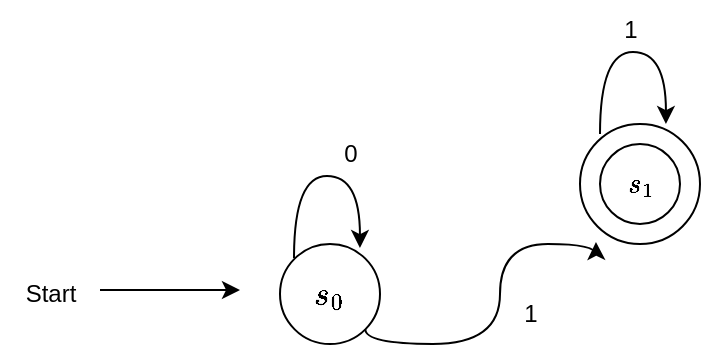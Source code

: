 <mxfile version="22.1.8" type="github">
  <diagram name="Page-1" id="ybzCyzjzrBIjxjXgnPTU">
    <mxGraphModel dx="752" dy="719" grid="1" gridSize="10" guides="1" tooltips="1" connect="1" arrows="1" fold="1" page="1" pageScale="1" pageWidth="827" pageHeight="1169" math="1" shadow="0">
      <root>
        <mxCell id="0" />
        <mxCell id="1" parent="0" />
        <mxCell id="CgL_ZDY28gAJw_bUbSmP-2" value="&lt;font style=&quot;font-size: 14px;&quot;&gt;$$s_0$$&lt;/font&gt;" style="ellipse;whiteSpace=wrap;html=1;aspect=fixed;" vertex="1" parent="1">
          <mxGeometry x="360" y="350" width="50" height="50" as="geometry" />
        </mxCell>
        <mxCell id="CgL_ZDY28gAJw_bUbSmP-4" style="edgeStyle=orthogonalEdgeStyle;rounded=0;orthogonalLoop=1;jettySize=auto;html=1;" edge="1" parent="1">
          <mxGeometry relative="1" as="geometry">
            <mxPoint x="340" y="373" as="targetPoint" />
            <mxPoint x="270" y="373" as="sourcePoint" />
          </mxGeometry>
        </mxCell>
        <mxCell id="CgL_ZDY28gAJw_bUbSmP-3" value="Start" style="text;html=1;align=center;verticalAlign=middle;resizable=0;points=[];autosize=1;strokeColor=none;fillColor=none;" vertex="1" parent="1">
          <mxGeometry x="220" y="360" width="50" height="30" as="geometry" />
        </mxCell>
        <mxCell id="CgL_ZDY28gAJw_bUbSmP-5" value="" style="curved=1;endArrow=classic;html=1;rounded=0;edgeStyle=orthogonalEdgeStyle;entryX=0.133;entryY=0.983;entryDx=0;entryDy=0;entryPerimeter=0;exitX=1;exitY=1;exitDx=0;exitDy=0;" edge="1" parent="1" source="CgL_ZDY28gAJw_bUbSmP-2" target="CgL_ZDY28gAJw_bUbSmP-7">
          <mxGeometry width="50" height="50" relative="1" as="geometry">
            <mxPoint x="420" y="400" as="sourcePoint" />
            <mxPoint x="470" y="350" as="targetPoint" />
            <Array as="points">
              <mxPoint x="403" y="400" />
              <mxPoint x="470" y="400" />
              <mxPoint x="470" y="350" />
            </Array>
          </mxGeometry>
        </mxCell>
        <mxCell id="CgL_ZDY28gAJw_bUbSmP-7" value="" style="ellipse;whiteSpace=wrap;html=1;aspect=fixed;" vertex="1" parent="1">
          <mxGeometry x="510" y="290" width="60" height="60" as="geometry" />
        </mxCell>
        <mxCell id="CgL_ZDY28gAJw_bUbSmP-8" value="$$s_1$$" style="ellipse;whiteSpace=wrap;html=1;aspect=fixed;" vertex="1" parent="1">
          <mxGeometry x="520" y="300" width="40" height="40" as="geometry" />
        </mxCell>
        <mxCell id="CgL_ZDY28gAJw_bUbSmP-9" value="1" style="text;html=1;align=center;verticalAlign=middle;resizable=0;points=[];autosize=1;strokeColor=none;fillColor=none;" vertex="1" parent="1">
          <mxGeometry x="470" y="370" width="30" height="30" as="geometry" />
        </mxCell>
        <mxCell id="CgL_ZDY28gAJw_bUbSmP-10" value="" style="curved=1;endArrow=classic;html=1;rounded=0;edgeStyle=orthogonalEdgeStyle;entryX=0.671;entryY=-0.057;entryDx=0;entryDy=0;entryPerimeter=0;exitX=0.2;exitY=0.014;exitDx=0;exitDy=0;exitPerimeter=0;" edge="1" parent="1">
          <mxGeometry width="50" height="50" relative="1" as="geometry">
            <mxPoint x="520" y="295" as="sourcePoint" />
            <mxPoint x="552.97" y="290.03" as="targetPoint" />
            <Array as="points">
              <mxPoint x="520" y="254.02" />
              <mxPoint x="553" y="254.02" />
            </Array>
          </mxGeometry>
        </mxCell>
        <mxCell id="CgL_ZDY28gAJw_bUbSmP-11" value="0" style="text;html=1;align=center;verticalAlign=middle;resizable=0;points=[];autosize=1;strokeColor=none;fillColor=none;" vertex="1" parent="1">
          <mxGeometry x="380" y="290" width="30" height="30" as="geometry" />
        </mxCell>
        <mxCell id="CgL_ZDY28gAJw_bUbSmP-12" value="" style="curved=1;endArrow=classic;html=1;rounded=0;edgeStyle=orthogonalEdgeStyle;entryX=0.671;entryY=-0.057;entryDx=0;entryDy=0;entryPerimeter=0;exitX=0.2;exitY=0.014;exitDx=0;exitDy=0;exitPerimeter=0;" edge="1" parent="1">
          <mxGeometry width="50" height="50" relative="1" as="geometry">
            <mxPoint x="367" y="356.98" as="sourcePoint" />
            <mxPoint x="399.97" y="352.01" as="targetPoint" />
            <Array as="points">
              <mxPoint x="367" y="316" />
              <mxPoint x="400" y="316" />
            </Array>
          </mxGeometry>
        </mxCell>
        <mxCell id="CgL_ZDY28gAJw_bUbSmP-13" value="1" style="text;html=1;align=center;verticalAlign=middle;resizable=0;points=[];autosize=1;strokeColor=none;fillColor=none;" vertex="1" parent="1">
          <mxGeometry x="520" y="228" width="30" height="30" as="geometry" />
        </mxCell>
      </root>
    </mxGraphModel>
  </diagram>
</mxfile>
